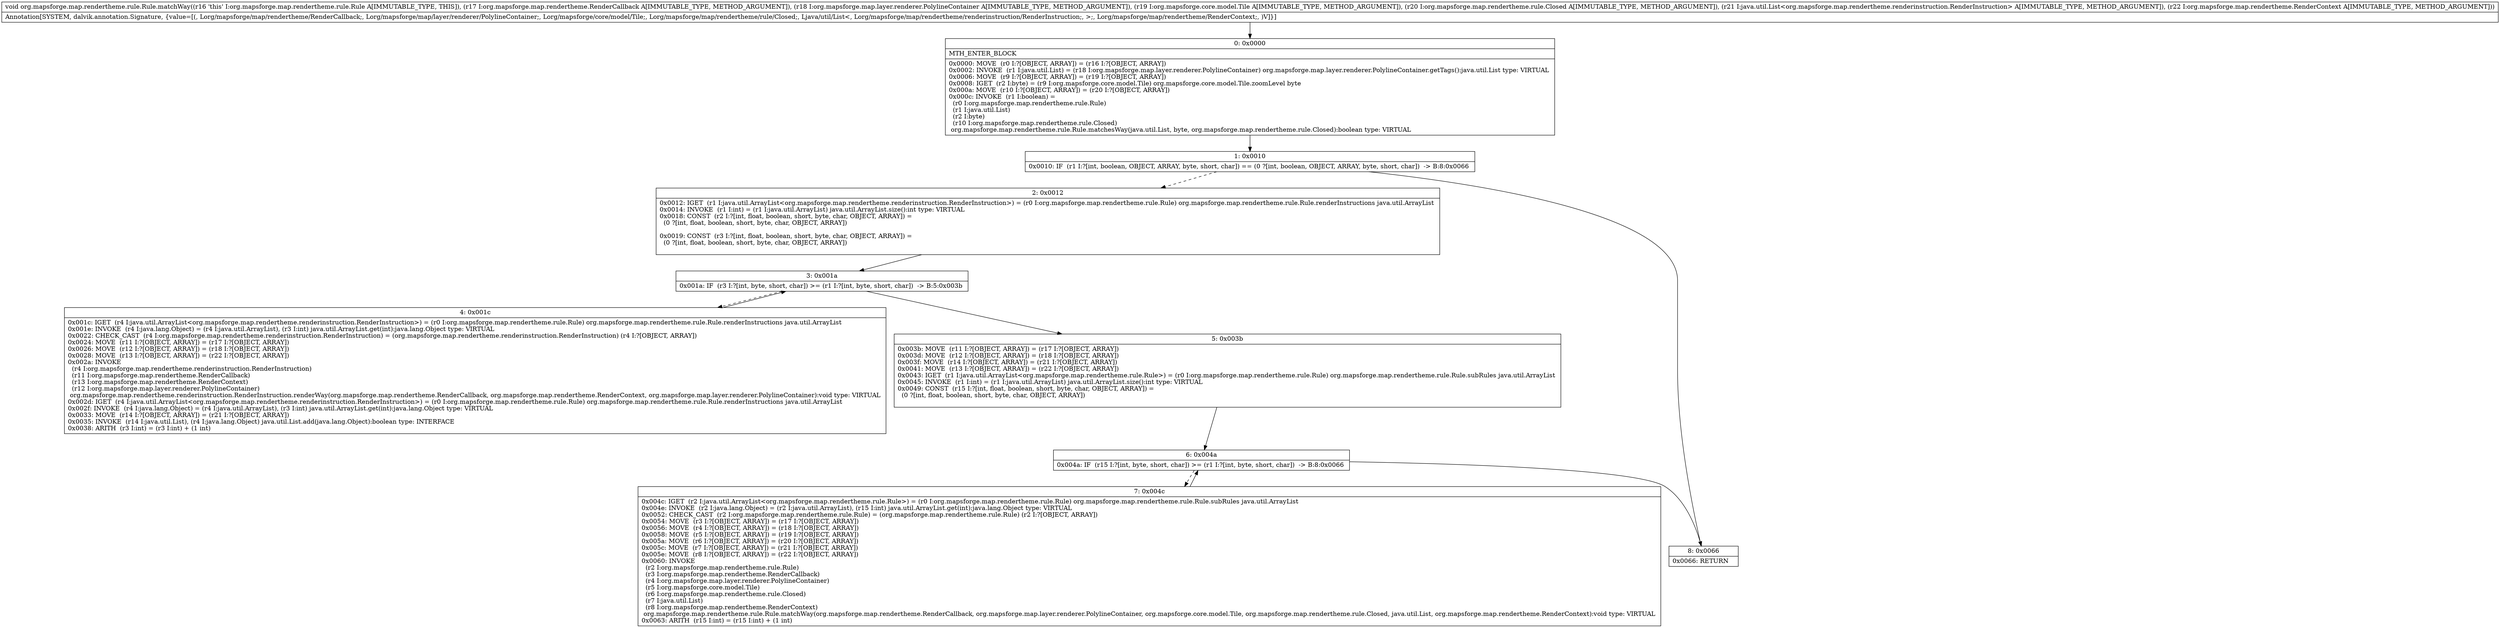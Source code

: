 digraph "CFG fororg.mapsforge.map.rendertheme.rule.Rule.matchWay(Lorg\/mapsforge\/map\/rendertheme\/RenderCallback;Lorg\/mapsforge\/map\/layer\/renderer\/PolylineContainer;Lorg\/mapsforge\/core\/model\/Tile;Lorg\/mapsforge\/map\/rendertheme\/rule\/Closed;Ljava\/util\/List;Lorg\/mapsforge\/map\/rendertheme\/RenderContext;)V" {
Node_0 [shape=record,label="{0\:\ 0x0000|MTH_ENTER_BLOCK\l|0x0000: MOVE  (r0 I:?[OBJECT, ARRAY]) = (r16 I:?[OBJECT, ARRAY]) \l0x0002: INVOKE  (r1 I:java.util.List) = (r18 I:org.mapsforge.map.layer.renderer.PolylineContainer) org.mapsforge.map.layer.renderer.PolylineContainer.getTags():java.util.List type: VIRTUAL \l0x0006: MOVE  (r9 I:?[OBJECT, ARRAY]) = (r19 I:?[OBJECT, ARRAY]) \l0x0008: IGET  (r2 I:byte) = (r9 I:org.mapsforge.core.model.Tile) org.mapsforge.core.model.Tile.zoomLevel byte \l0x000a: MOVE  (r10 I:?[OBJECT, ARRAY]) = (r20 I:?[OBJECT, ARRAY]) \l0x000c: INVOKE  (r1 I:boolean) = \l  (r0 I:org.mapsforge.map.rendertheme.rule.Rule)\l  (r1 I:java.util.List)\l  (r2 I:byte)\l  (r10 I:org.mapsforge.map.rendertheme.rule.Closed)\l org.mapsforge.map.rendertheme.rule.Rule.matchesWay(java.util.List, byte, org.mapsforge.map.rendertheme.rule.Closed):boolean type: VIRTUAL \l}"];
Node_1 [shape=record,label="{1\:\ 0x0010|0x0010: IF  (r1 I:?[int, boolean, OBJECT, ARRAY, byte, short, char]) == (0 ?[int, boolean, OBJECT, ARRAY, byte, short, char])  \-\> B:8:0x0066 \l}"];
Node_2 [shape=record,label="{2\:\ 0x0012|0x0012: IGET  (r1 I:java.util.ArrayList\<org.mapsforge.map.rendertheme.renderinstruction.RenderInstruction\>) = (r0 I:org.mapsforge.map.rendertheme.rule.Rule) org.mapsforge.map.rendertheme.rule.Rule.renderInstructions java.util.ArrayList \l0x0014: INVOKE  (r1 I:int) = (r1 I:java.util.ArrayList) java.util.ArrayList.size():int type: VIRTUAL \l0x0018: CONST  (r2 I:?[int, float, boolean, short, byte, char, OBJECT, ARRAY]) = \l  (0 ?[int, float, boolean, short, byte, char, OBJECT, ARRAY])\l \l0x0019: CONST  (r3 I:?[int, float, boolean, short, byte, char, OBJECT, ARRAY]) = \l  (0 ?[int, float, boolean, short, byte, char, OBJECT, ARRAY])\l \l}"];
Node_3 [shape=record,label="{3\:\ 0x001a|0x001a: IF  (r3 I:?[int, byte, short, char]) \>= (r1 I:?[int, byte, short, char])  \-\> B:5:0x003b \l}"];
Node_4 [shape=record,label="{4\:\ 0x001c|0x001c: IGET  (r4 I:java.util.ArrayList\<org.mapsforge.map.rendertheme.renderinstruction.RenderInstruction\>) = (r0 I:org.mapsforge.map.rendertheme.rule.Rule) org.mapsforge.map.rendertheme.rule.Rule.renderInstructions java.util.ArrayList \l0x001e: INVOKE  (r4 I:java.lang.Object) = (r4 I:java.util.ArrayList), (r3 I:int) java.util.ArrayList.get(int):java.lang.Object type: VIRTUAL \l0x0022: CHECK_CAST  (r4 I:org.mapsforge.map.rendertheme.renderinstruction.RenderInstruction) = (org.mapsforge.map.rendertheme.renderinstruction.RenderInstruction) (r4 I:?[OBJECT, ARRAY]) \l0x0024: MOVE  (r11 I:?[OBJECT, ARRAY]) = (r17 I:?[OBJECT, ARRAY]) \l0x0026: MOVE  (r12 I:?[OBJECT, ARRAY]) = (r18 I:?[OBJECT, ARRAY]) \l0x0028: MOVE  (r13 I:?[OBJECT, ARRAY]) = (r22 I:?[OBJECT, ARRAY]) \l0x002a: INVOKE  \l  (r4 I:org.mapsforge.map.rendertheme.renderinstruction.RenderInstruction)\l  (r11 I:org.mapsforge.map.rendertheme.RenderCallback)\l  (r13 I:org.mapsforge.map.rendertheme.RenderContext)\l  (r12 I:org.mapsforge.map.layer.renderer.PolylineContainer)\l org.mapsforge.map.rendertheme.renderinstruction.RenderInstruction.renderWay(org.mapsforge.map.rendertheme.RenderCallback, org.mapsforge.map.rendertheme.RenderContext, org.mapsforge.map.layer.renderer.PolylineContainer):void type: VIRTUAL \l0x002d: IGET  (r4 I:java.util.ArrayList\<org.mapsforge.map.rendertheme.renderinstruction.RenderInstruction\>) = (r0 I:org.mapsforge.map.rendertheme.rule.Rule) org.mapsforge.map.rendertheme.rule.Rule.renderInstructions java.util.ArrayList \l0x002f: INVOKE  (r4 I:java.lang.Object) = (r4 I:java.util.ArrayList), (r3 I:int) java.util.ArrayList.get(int):java.lang.Object type: VIRTUAL \l0x0033: MOVE  (r14 I:?[OBJECT, ARRAY]) = (r21 I:?[OBJECT, ARRAY]) \l0x0035: INVOKE  (r14 I:java.util.List), (r4 I:java.lang.Object) java.util.List.add(java.lang.Object):boolean type: INTERFACE \l0x0038: ARITH  (r3 I:int) = (r3 I:int) + (1 int) \l}"];
Node_5 [shape=record,label="{5\:\ 0x003b|0x003b: MOVE  (r11 I:?[OBJECT, ARRAY]) = (r17 I:?[OBJECT, ARRAY]) \l0x003d: MOVE  (r12 I:?[OBJECT, ARRAY]) = (r18 I:?[OBJECT, ARRAY]) \l0x003f: MOVE  (r14 I:?[OBJECT, ARRAY]) = (r21 I:?[OBJECT, ARRAY]) \l0x0041: MOVE  (r13 I:?[OBJECT, ARRAY]) = (r22 I:?[OBJECT, ARRAY]) \l0x0043: IGET  (r1 I:java.util.ArrayList\<org.mapsforge.map.rendertheme.rule.Rule\>) = (r0 I:org.mapsforge.map.rendertheme.rule.Rule) org.mapsforge.map.rendertheme.rule.Rule.subRules java.util.ArrayList \l0x0045: INVOKE  (r1 I:int) = (r1 I:java.util.ArrayList) java.util.ArrayList.size():int type: VIRTUAL \l0x0049: CONST  (r15 I:?[int, float, boolean, short, byte, char, OBJECT, ARRAY]) = \l  (0 ?[int, float, boolean, short, byte, char, OBJECT, ARRAY])\l \l}"];
Node_6 [shape=record,label="{6\:\ 0x004a|0x004a: IF  (r15 I:?[int, byte, short, char]) \>= (r1 I:?[int, byte, short, char])  \-\> B:8:0x0066 \l}"];
Node_7 [shape=record,label="{7\:\ 0x004c|0x004c: IGET  (r2 I:java.util.ArrayList\<org.mapsforge.map.rendertheme.rule.Rule\>) = (r0 I:org.mapsforge.map.rendertheme.rule.Rule) org.mapsforge.map.rendertheme.rule.Rule.subRules java.util.ArrayList \l0x004e: INVOKE  (r2 I:java.lang.Object) = (r2 I:java.util.ArrayList), (r15 I:int) java.util.ArrayList.get(int):java.lang.Object type: VIRTUAL \l0x0052: CHECK_CAST  (r2 I:org.mapsforge.map.rendertheme.rule.Rule) = (org.mapsforge.map.rendertheme.rule.Rule) (r2 I:?[OBJECT, ARRAY]) \l0x0054: MOVE  (r3 I:?[OBJECT, ARRAY]) = (r17 I:?[OBJECT, ARRAY]) \l0x0056: MOVE  (r4 I:?[OBJECT, ARRAY]) = (r18 I:?[OBJECT, ARRAY]) \l0x0058: MOVE  (r5 I:?[OBJECT, ARRAY]) = (r19 I:?[OBJECT, ARRAY]) \l0x005a: MOVE  (r6 I:?[OBJECT, ARRAY]) = (r20 I:?[OBJECT, ARRAY]) \l0x005c: MOVE  (r7 I:?[OBJECT, ARRAY]) = (r21 I:?[OBJECT, ARRAY]) \l0x005e: MOVE  (r8 I:?[OBJECT, ARRAY]) = (r22 I:?[OBJECT, ARRAY]) \l0x0060: INVOKE  \l  (r2 I:org.mapsforge.map.rendertheme.rule.Rule)\l  (r3 I:org.mapsforge.map.rendertheme.RenderCallback)\l  (r4 I:org.mapsforge.map.layer.renderer.PolylineContainer)\l  (r5 I:org.mapsforge.core.model.Tile)\l  (r6 I:org.mapsforge.map.rendertheme.rule.Closed)\l  (r7 I:java.util.List)\l  (r8 I:org.mapsforge.map.rendertheme.RenderContext)\l org.mapsforge.map.rendertheme.rule.Rule.matchWay(org.mapsforge.map.rendertheme.RenderCallback, org.mapsforge.map.layer.renderer.PolylineContainer, org.mapsforge.core.model.Tile, org.mapsforge.map.rendertheme.rule.Closed, java.util.List, org.mapsforge.map.rendertheme.RenderContext):void type: VIRTUAL \l0x0063: ARITH  (r15 I:int) = (r15 I:int) + (1 int) \l}"];
Node_8 [shape=record,label="{8\:\ 0x0066|0x0066: RETURN   \l}"];
MethodNode[shape=record,label="{void org.mapsforge.map.rendertheme.rule.Rule.matchWay((r16 'this' I:org.mapsforge.map.rendertheme.rule.Rule A[IMMUTABLE_TYPE, THIS]), (r17 I:org.mapsforge.map.rendertheme.RenderCallback A[IMMUTABLE_TYPE, METHOD_ARGUMENT]), (r18 I:org.mapsforge.map.layer.renderer.PolylineContainer A[IMMUTABLE_TYPE, METHOD_ARGUMENT]), (r19 I:org.mapsforge.core.model.Tile A[IMMUTABLE_TYPE, METHOD_ARGUMENT]), (r20 I:org.mapsforge.map.rendertheme.rule.Closed A[IMMUTABLE_TYPE, METHOD_ARGUMENT]), (r21 I:java.util.List\<org.mapsforge.map.rendertheme.renderinstruction.RenderInstruction\> A[IMMUTABLE_TYPE, METHOD_ARGUMENT]), (r22 I:org.mapsforge.map.rendertheme.RenderContext A[IMMUTABLE_TYPE, METHOD_ARGUMENT]))  | Annotation[SYSTEM, dalvik.annotation.Signature, \{value=[(, Lorg\/mapsforge\/map\/rendertheme\/RenderCallback;, Lorg\/mapsforge\/map\/layer\/renderer\/PolylineContainer;, Lorg\/mapsforge\/core\/model\/Tile;, Lorg\/mapsforge\/map\/rendertheme\/rule\/Closed;, Ljava\/util\/List\<, Lorg\/mapsforge\/map\/rendertheme\/renderinstruction\/RenderInstruction;, \>;, Lorg\/mapsforge\/map\/rendertheme\/RenderContext;, )V]\}]\l}"];
MethodNode -> Node_0;
Node_0 -> Node_1;
Node_1 -> Node_2[style=dashed];
Node_1 -> Node_8;
Node_2 -> Node_3;
Node_3 -> Node_4[style=dashed];
Node_3 -> Node_5;
Node_4 -> Node_3;
Node_5 -> Node_6;
Node_6 -> Node_7[style=dashed];
Node_6 -> Node_8;
Node_7 -> Node_6;
}

